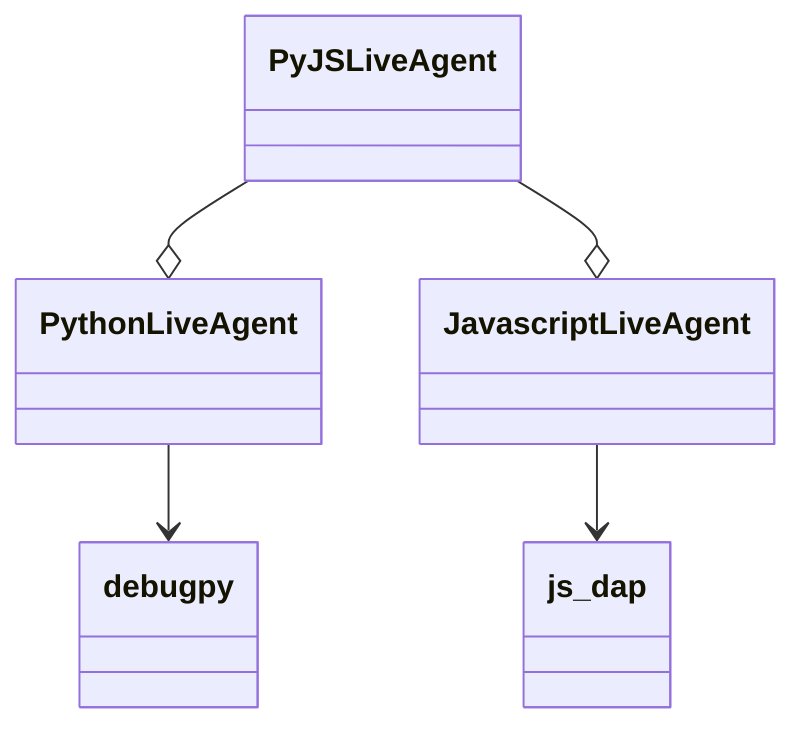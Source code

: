 classDiagram

    PythonLiveAgent --> debugpy
    JavascriptLiveAgent --> js_dap
    PyJSLiveAgent --o PythonLiveAgent
    PyJSLiveAgent --o JavascriptLiveAgent
    class PythonLiveAgent
    class JavascriptLiveAgent
    class PyJSLiveAgent